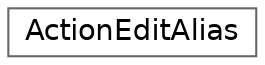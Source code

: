 digraph "Graphical Class Hierarchy"
{
 // LATEX_PDF_SIZE
  bgcolor="transparent";
  edge [fontname=Helvetica,fontsize=14,labelfontname=Helvetica,labelfontsize=14];
  node [fontname=Helvetica,fontsize=14,shape=box,height=0.2,width=0.4];
  rankdir="LR";
  Node0 [id="Node000000",label="ActionEditAlias",height=0.2,width=0.4,color="grey40", fillcolor="white", style="filled",URL="$d5/d4e/classActionEditAlias.html",tooltip=" "];
}
